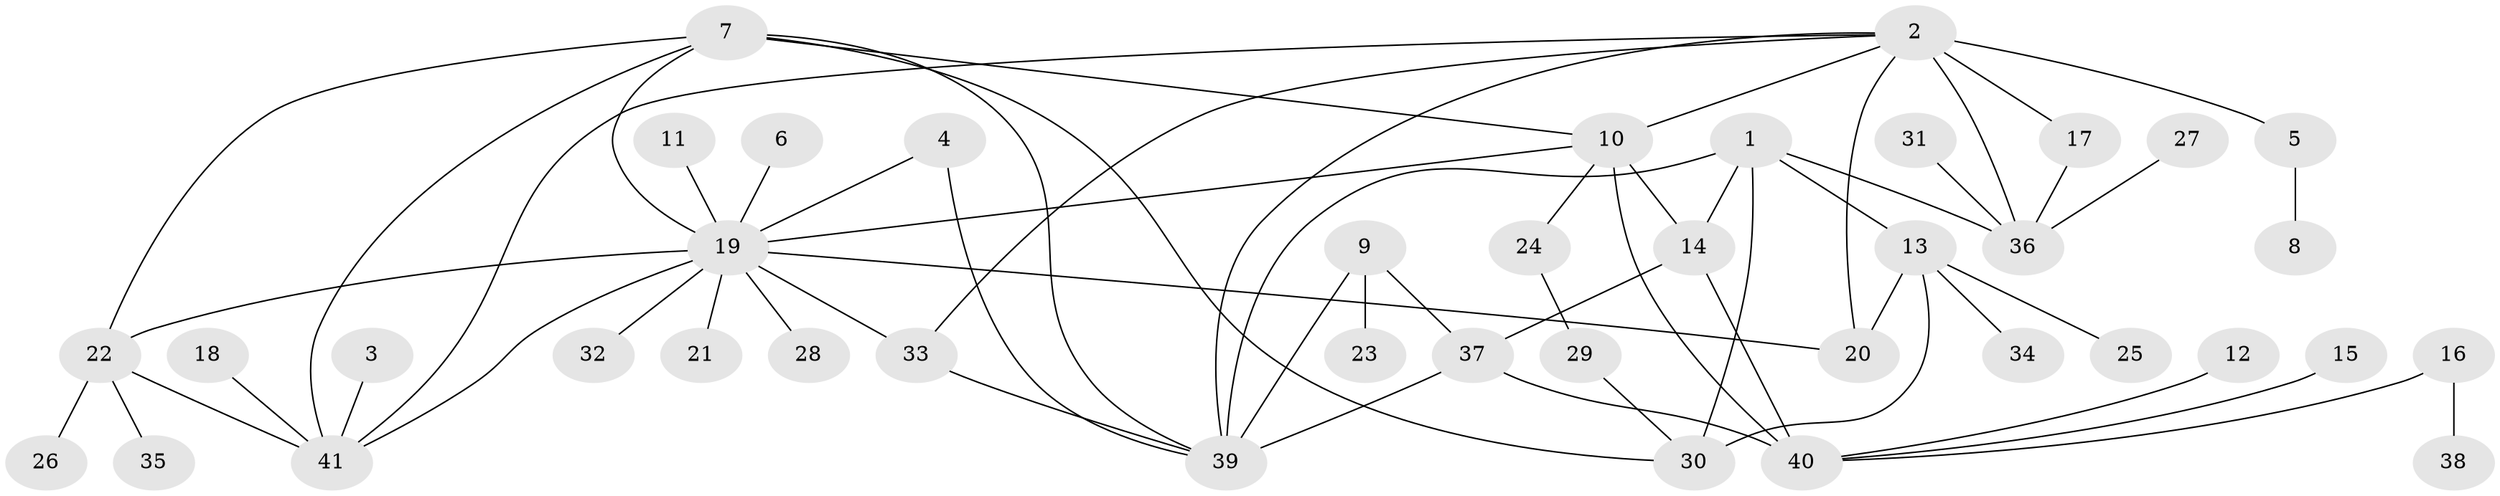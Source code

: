 // original degree distribution, {8: 0.06172839506172839, 4: 0.06172839506172839, 5: 0.04938271604938271, 7: 0.037037037037037035, 6: 0.037037037037037035, 14: 0.012345679012345678, 9: 0.012345679012345678, 1: 0.5432098765432098, 2: 0.16049382716049382, 3: 0.024691358024691357}
// Generated by graph-tools (version 1.1) at 2025/02/03/09/25 03:02:38]
// undirected, 41 vertices, 61 edges
graph export_dot {
graph [start="1"]
  node [color=gray90,style=filled];
  1;
  2;
  3;
  4;
  5;
  6;
  7;
  8;
  9;
  10;
  11;
  12;
  13;
  14;
  15;
  16;
  17;
  18;
  19;
  20;
  21;
  22;
  23;
  24;
  25;
  26;
  27;
  28;
  29;
  30;
  31;
  32;
  33;
  34;
  35;
  36;
  37;
  38;
  39;
  40;
  41;
  1 -- 13 [weight=2.0];
  1 -- 14 [weight=1.0];
  1 -- 30 [weight=2.0];
  1 -- 36 [weight=1.0];
  1 -- 39 [weight=1.0];
  2 -- 5 [weight=1.0];
  2 -- 10 [weight=1.0];
  2 -- 17 [weight=2.0];
  2 -- 20 [weight=1.0];
  2 -- 33 [weight=1.0];
  2 -- 36 [weight=2.0];
  2 -- 39 [weight=1.0];
  2 -- 41 [weight=1.0];
  3 -- 41 [weight=1.0];
  4 -- 19 [weight=1.0];
  4 -- 39 [weight=1.0];
  5 -- 8 [weight=1.0];
  6 -- 19 [weight=1.0];
  7 -- 10 [weight=1.0];
  7 -- 19 [weight=1.0];
  7 -- 22 [weight=1.0];
  7 -- 30 [weight=1.0];
  7 -- 39 [weight=1.0];
  7 -- 41 [weight=1.0];
  9 -- 23 [weight=1.0];
  9 -- 37 [weight=1.0];
  9 -- 39 [weight=2.0];
  10 -- 14 [weight=2.0];
  10 -- 19 [weight=1.0];
  10 -- 24 [weight=1.0];
  10 -- 40 [weight=1.0];
  11 -- 19 [weight=1.0];
  12 -- 40 [weight=1.0];
  13 -- 20 [weight=1.0];
  13 -- 25 [weight=1.0];
  13 -- 30 [weight=1.0];
  13 -- 34 [weight=1.0];
  14 -- 37 [weight=1.0];
  14 -- 40 [weight=2.0];
  15 -- 40 [weight=1.0];
  16 -- 38 [weight=1.0];
  16 -- 40 [weight=1.0];
  17 -- 36 [weight=1.0];
  18 -- 41 [weight=1.0];
  19 -- 20 [weight=1.0];
  19 -- 21 [weight=1.0];
  19 -- 22 [weight=1.0];
  19 -- 28 [weight=1.0];
  19 -- 32 [weight=1.0];
  19 -- 33 [weight=1.0];
  19 -- 41 [weight=1.0];
  22 -- 26 [weight=1.0];
  22 -- 35 [weight=1.0];
  22 -- 41 [weight=1.0];
  24 -- 29 [weight=1.0];
  27 -- 36 [weight=1.0];
  29 -- 30 [weight=1.0];
  31 -- 36 [weight=1.0];
  33 -- 39 [weight=1.0];
  37 -- 39 [weight=2.0];
  37 -- 40 [weight=1.0];
}
